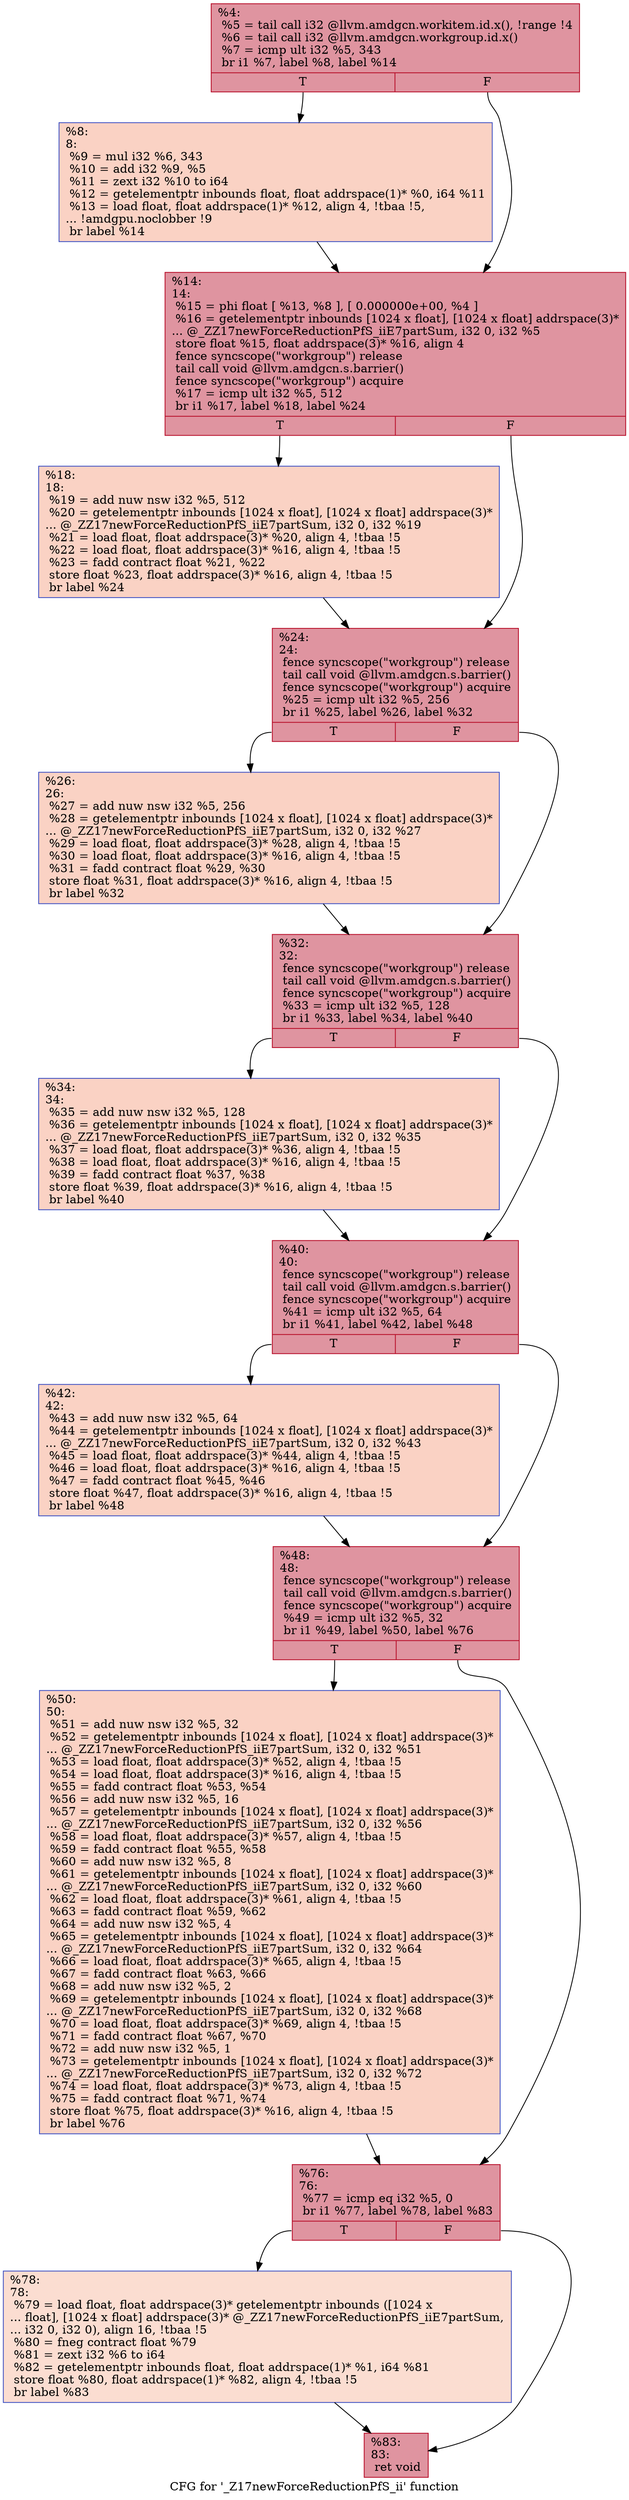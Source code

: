 digraph "CFG for '_Z17newForceReductionPfS_ii' function" {
	label="CFG for '_Z17newForceReductionPfS_ii' function";

	Node0x47fd060 [shape=record,color="#b70d28ff", style=filled, fillcolor="#b70d2870",label="{%4:\l  %5 = tail call i32 @llvm.amdgcn.workitem.id.x(), !range !4\l  %6 = tail call i32 @llvm.amdgcn.workgroup.id.x()\l  %7 = icmp ult i32 %5, 343\l  br i1 %7, label %8, label %14\l|{<s0>T|<s1>F}}"];
	Node0x47fd060:s0 -> Node0x47fe690;
	Node0x47fd060:s1 -> Node0x47fe720;
	Node0x47fe690 [shape=record,color="#3d50c3ff", style=filled, fillcolor="#f4987a70",label="{%8:\l8:                                                \l  %9 = mul i32 %6, 343\l  %10 = add i32 %9, %5\l  %11 = zext i32 %10 to i64\l  %12 = getelementptr inbounds float, float addrspace(1)* %0, i64 %11\l  %13 = load float, float addrspace(1)* %12, align 4, !tbaa !5,\l... !amdgpu.noclobber !9\l  br label %14\l}"];
	Node0x47fe690 -> Node0x47fe720;
	Node0x47fe720 [shape=record,color="#b70d28ff", style=filled, fillcolor="#b70d2870",label="{%14:\l14:                                               \l  %15 = phi float [ %13, %8 ], [ 0.000000e+00, %4 ]\l  %16 = getelementptr inbounds [1024 x float], [1024 x float] addrspace(3)*\l... @_ZZ17newForceReductionPfS_iiE7partSum, i32 0, i32 %5\l  store float %15, float addrspace(3)* %16, align 4\l  fence syncscope(\"workgroup\") release\l  tail call void @llvm.amdgcn.s.barrier()\l  fence syncscope(\"workgroup\") acquire\l  %17 = icmp ult i32 %5, 512\l  br i1 %17, label %18, label %24\l|{<s0>T|<s1>F}}"];
	Node0x47fe720:s0 -> Node0x47fff00;
	Node0x47fe720:s1 -> Node0x47fff90;
	Node0x47fff00 [shape=record,color="#3d50c3ff", style=filled, fillcolor="#f4987a70",label="{%18:\l18:                                               \l  %19 = add nuw nsw i32 %5, 512\l  %20 = getelementptr inbounds [1024 x float], [1024 x float] addrspace(3)*\l... @_ZZ17newForceReductionPfS_iiE7partSum, i32 0, i32 %19\l  %21 = load float, float addrspace(3)* %20, align 4, !tbaa !5\l  %22 = load float, float addrspace(3)* %16, align 4, !tbaa !5\l  %23 = fadd contract float %21, %22\l  store float %23, float addrspace(3)* %16, align 4, !tbaa !5\l  br label %24\l}"];
	Node0x47fff00 -> Node0x47fff90;
	Node0x47fff90 [shape=record,color="#b70d28ff", style=filled, fillcolor="#b70d2870",label="{%24:\l24:                                               \l  fence syncscope(\"workgroup\") release\l  tail call void @llvm.amdgcn.s.barrier()\l  fence syncscope(\"workgroup\") acquire\l  %25 = icmp ult i32 %5, 256\l  br i1 %25, label %26, label %32\l|{<s0>T|<s1>F}}"];
	Node0x47fff90:s0 -> Node0x4800cf0;
	Node0x47fff90:s1 -> Node0x4800d40;
	Node0x4800cf0 [shape=record,color="#3d50c3ff", style=filled, fillcolor="#f4987a70",label="{%26:\l26:                                               \l  %27 = add nuw nsw i32 %5, 256\l  %28 = getelementptr inbounds [1024 x float], [1024 x float] addrspace(3)*\l... @_ZZ17newForceReductionPfS_iiE7partSum, i32 0, i32 %27\l  %29 = load float, float addrspace(3)* %28, align 4, !tbaa !5\l  %30 = load float, float addrspace(3)* %16, align 4, !tbaa !5\l  %31 = fadd contract float %29, %30\l  store float %31, float addrspace(3)* %16, align 4, !tbaa !5\l  br label %32\l}"];
	Node0x4800cf0 -> Node0x4800d40;
	Node0x4800d40 [shape=record,color="#b70d28ff", style=filled, fillcolor="#b70d2870",label="{%32:\l32:                                               \l  fence syncscope(\"workgroup\") release\l  tail call void @llvm.amdgcn.s.barrier()\l  fence syncscope(\"workgroup\") acquire\l  %33 = icmp ult i32 %5, 128\l  br i1 %33, label %34, label %40\l|{<s0>T|<s1>F}}"];
	Node0x4800d40:s0 -> Node0x4801570;
	Node0x4800d40:s1 -> Node0x48015c0;
	Node0x4801570 [shape=record,color="#3d50c3ff", style=filled, fillcolor="#f4987a70",label="{%34:\l34:                                               \l  %35 = add nuw nsw i32 %5, 128\l  %36 = getelementptr inbounds [1024 x float], [1024 x float] addrspace(3)*\l... @_ZZ17newForceReductionPfS_iiE7partSum, i32 0, i32 %35\l  %37 = load float, float addrspace(3)* %36, align 4, !tbaa !5\l  %38 = load float, float addrspace(3)* %16, align 4, !tbaa !5\l  %39 = fadd contract float %37, %38\l  store float %39, float addrspace(3)* %16, align 4, !tbaa !5\l  br label %40\l}"];
	Node0x4801570 -> Node0x48015c0;
	Node0x48015c0 [shape=record,color="#b70d28ff", style=filled, fillcolor="#b70d2870",label="{%40:\l40:                                               \l  fence syncscope(\"workgroup\") release\l  tail call void @llvm.amdgcn.s.barrier()\l  fence syncscope(\"workgroup\") acquire\l  %41 = icmp ult i32 %5, 64\l  br i1 %41, label %42, label %48\l|{<s0>T|<s1>F}}"];
	Node0x48015c0:s0 -> Node0x4801cb0;
	Node0x48015c0:s1 -> Node0x4801d00;
	Node0x4801cb0 [shape=record,color="#3d50c3ff", style=filled, fillcolor="#f4987a70",label="{%42:\l42:                                               \l  %43 = add nuw nsw i32 %5, 64\l  %44 = getelementptr inbounds [1024 x float], [1024 x float] addrspace(3)*\l... @_ZZ17newForceReductionPfS_iiE7partSum, i32 0, i32 %43\l  %45 = load float, float addrspace(3)* %44, align 4, !tbaa !5\l  %46 = load float, float addrspace(3)* %16, align 4, !tbaa !5\l  %47 = fadd contract float %45, %46\l  store float %47, float addrspace(3)* %16, align 4, !tbaa !5\l  br label %48\l}"];
	Node0x4801cb0 -> Node0x4801d00;
	Node0x4801d00 [shape=record,color="#b70d28ff", style=filled, fillcolor="#b70d2870",label="{%48:\l48:                                               \l  fence syncscope(\"workgroup\") release\l  tail call void @llvm.amdgcn.s.barrier()\l  fence syncscope(\"workgroup\") acquire\l  %49 = icmp ult i32 %5, 32\l  br i1 %49, label %50, label %76\l|{<s0>T|<s1>F}}"];
	Node0x4801d00:s0 -> Node0x48023f0;
	Node0x4801d00:s1 -> Node0x4802440;
	Node0x48023f0 [shape=record,color="#3d50c3ff", style=filled, fillcolor="#f4987a70",label="{%50:\l50:                                               \l  %51 = add nuw nsw i32 %5, 32\l  %52 = getelementptr inbounds [1024 x float], [1024 x float] addrspace(3)*\l... @_ZZ17newForceReductionPfS_iiE7partSum, i32 0, i32 %51\l  %53 = load float, float addrspace(3)* %52, align 4, !tbaa !5\l  %54 = load float, float addrspace(3)* %16, align 4, !tbaa !5\l  %55 = fadd contract float %53, %54\l  %56 = add nuw nsw i32 %5, 16\l  %57 = getelementptr inbounds [1024 x float], [1024 x float] addrspace(3)*\l... @_ZZ17newForceReductionPfS_iiE7partSum, i32 0, i32 %56\l  %58 = load float, float addrspace(3)* %57, align 4, !tbaa !5\l  %59 = fadd contract float %55, %58\l  %60 = add nuw nsw i32 %5, 8\l  %61 = getelementptr inbounds [1024 x float], [1024 x float] addrspace(3)*\l... @_ZZ17newForceReductionPfS_iiE7partSum, i32 0, i32 %60\l  %62 = load float, float addrspace(3)* %61, align 4, !tbaa !5\l  %63 = fadd contract float %59, %62\l  %64 = add nuw nsw i32 %5, 4\l  %65 = getelementptr inbounds [1024 x float], [1024 x float] addrspace(3)*\l... @_ZZ17newForceReductionPfS_iiE7partSum, i32 0, i32 %64\l  %66 = load float, float addrspace(3)* %65, align 4, !tbaa !5\l  %67 = fadd contract float %63, %66\l  %68 = add nuw nsw i32 %5, 2\l  %69 = getelementptr inbounds [1024 x float], [1024 x float] addrspace(3)*\l... @_ZZ17newForceReductionPfS_iiE7partSum, i32 0, i32 %68\l  %70 = load float, float addrspace(3)* %69, align 4, !tbaa !5\l  %71 = fadd contract float %67, %70\l  %72 = add nuw nsw i32 %5, 1\l  %73 = getelementptr inbounds [1024 x float], [1024 x float] addrspace(3)*\l... @_ZZ17newForceReductionPfS_iiE7partSum, i32 0, i32 %72\l  %74 = load float, float addrspace(3)* %73, align 4, !tbaa !5\l  %75 = fadd contract float %71, %74\l  store float %75, float addrspace(3)* %16, align 4, !tbaa !5\l  br label %76\l}"];
	Node0x48023f0 -> Node0x4802440;
	Node0x4802440 [shape=record,color="#b70d28ff", style=filled, fillcolor="#b70d2870",label="{%76:\l76:                                               \l  %77 = icmp eq i32 %5, 0\l  br i1 %77, label %78, label %83\l|{<s0>T|<s1>F}}"];
	Node0x4802440:s0 -> Node0x48025d0;
	Node0x4802440:s1 -> Node0x4803880;
	Node0x48025d0 [shape=record,color="#3d50c3ff", style=filled, fillcolor="#f7b39670",label="{%78:\l78:                                               \l  %79 = load float, float addrspace(3)* getelementptr inbounds ([1024 x\l... float], [1024 x float] addrspace(3)* @_ZZ17newForceReductionPfS_iiE7partSum,\l... i32 0, i32 0), align 16, !tbaa !5\l  %80 = fneg contract float %79\l  %81 = zext i32 %6 to i64\l  %82 = getelementptr inbounds float, float addrspace(1)* %1, i64 %81\l  store float %80, float addrspace(1)* %82, align 4, !tbaa !5\l  br label %83\l}"];
	Node0x48025d0 -> Node0x4803880;
	Node0x4803880 [shape=record,color="#b70d28ff", style=filled, fillcolor="#b70d2870",label="{%83:\l83:                                               \l  ret void\l}"];
}
